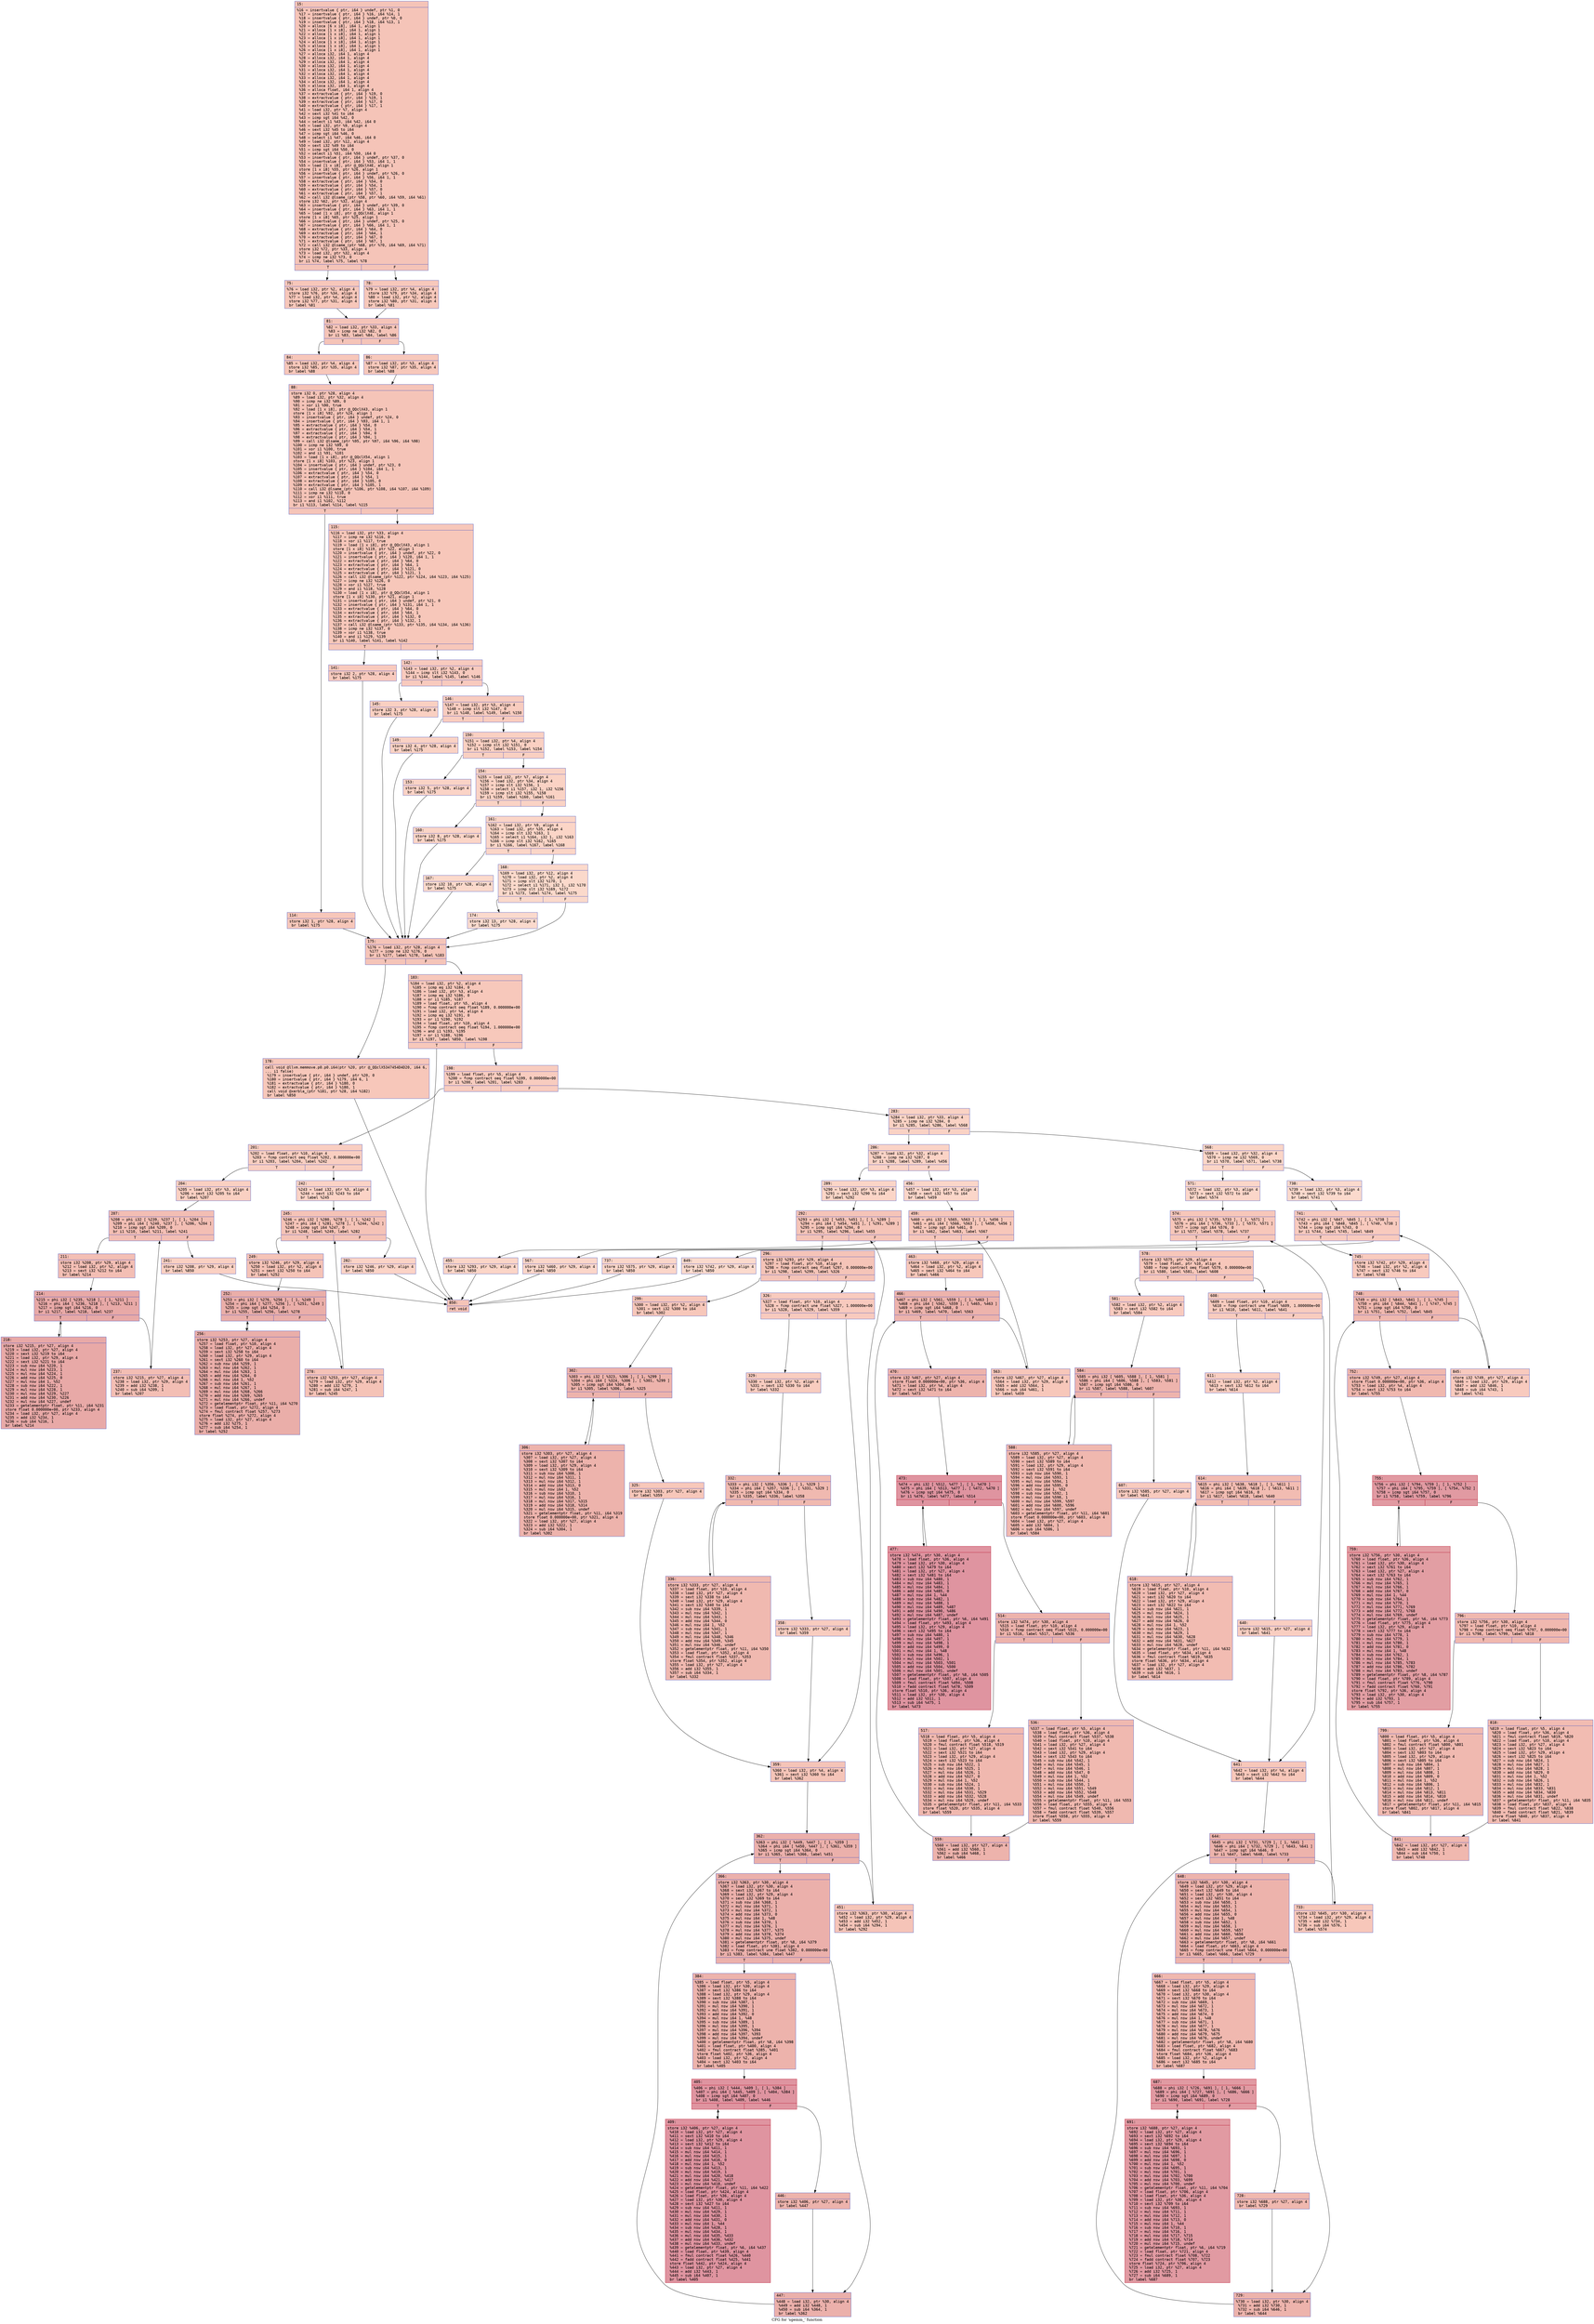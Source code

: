 digraph "CFG for 'sgemm_' function" {
	label="CFG for 'sgemm_' function";

	Node0x55ee1040fb40 [shape=record,color="#3d50c3ff", style=filled, fillcolor="#e97a5f70" fontname="Courier",label="{15:\l|  %16 = insertvalue \{ ptr, i64 \} undef, ptr %1, 0\l  %17 = insertvalue \{ ptr, i64 \} %16, i64 %14, 1\l  %18 = insertvalue \{ ptr, i64 \} undef, ptr %0, 0\l  %19 = insertvalue \{ ptr, i64 \} %18, i64 %13, 1\l  %20 = alloca [6 x i8], i64 1, align 1\l  %21 = alloca [1 x i8], i64 1, align 1\l  %22 = alloca [1 x i8], i64 1, align 1\l  %23 = alloca [1 x i8], i64 1, align 1\l  %24 = alloca [1 x i8], i64 1, align 1\l  %25 = alloca [1 x i8], i64 1, align 1\l  %26 = alloca [1 x i8], i64 1, align 1\l  %27 = alloca i32, i64 1, align 4\l  %28 = alloca i32, i64 1, align 4\l  %29 = alloca i32, i64 1, align 4\l  %30 = alloca i32, i64 1, align 4\l  %31 = alloca i32, i64 1, align 4\l  %32 = alloca i32, i64 1, align 4\l  %33 = alloca i32, i64 1, align 4\l  %34 = alloca i32, i64 1, align 4\l  %35 = alloca i32, i64 1, align 4\l  %36 = alloca float, i64 1, align 4\l  %37 = extractvalue \{ ptr, i64 \} %19, 0\l  %38 = extractvalue \{ ptr, i64 \} %19, 1\l  %39 = extractvalue \{ ptr, i64 \} %17, 0\l  %40 = extractvalue \{ ptr, i64 \} %17, 1\l  %41 = load i32, ptr %7, align 4\l  %42 = sext i32 %41 to i64\l  %43 = icmp sgt i64 %42, 0\l  %44 = select i1 %43, i64 %42, i64 0\l  %45 = load i32, ptr %9, align 4\l  %46 = sext i32 %45 to i64\l  %47 = icmp sgt i64 %46, 0\l  %48 = select i1 %47, i64 %46, i64 0\l  %49 = load i32, ptr %12, align 4\l  %50 = sext i32 %49 to i64\l  %51 = icmp sgt i64 %50, 0\l  %52 = select i1 %51, i64 %50, i64 0\l  %53 = insertvalue \{ ptr, i64 \} undef, ptr %37, 0\l  %54 = insertvalue \{ ptr, i64 \} %53, i64 1, 1\l  %55 = load [1 x i8], ptr @_QQclX4E, align 1\l  store [1 x i8] %55, ptr %26, align 1\l  %56 = insertvalue \{ ptr, i64 \} undef, ptr %26, 0\l  %57 = insertvalue \{ ptr, i64 \} %56, i64 1, 1\l  %58 = extractvalue \{ ptr, i64 \} %54, 0\l  %59 = extractvalue \{ ptr, i64 \} %54, 1\l  %60 = extractvalue \{ ptr, i64 \} %57, 0\l  %61 = extractvalue \{ ptr, i64 \} %57, 1\l  %62 = call i32 @lsame_(ptr %58, ptr %60, i64 %59, i64 %61)\l  store i32 %62, ptr %32, align 4\l  %63 = insertvalue \{ ptr, i64 \} undef, ptr %39, 0\l  %64 = insertvalue \{ ptr, i64 \} %63, i64 1, 1\l  %65 = load [1 x i8], ptr @_QQclX4E, align 1\l  store [1 x i8] %65, ptr %25, align 1\l  %66 = insertvalue \{ ptr, i64 \} undef, ptr %25, 0\l  %67 = insertvalue \{ ptr, i64 \} %66, i64 1, 1\l  %68 = extractvalue \{ ptr, i64 \} %64, 0\l  %69 = extractvalue \{ ptr, i64 \} %64, 1\l  %70 = extractvalue \{ ptr, i64 \} %67, 0\l  %71 = extractvalue \{ ptr, i64 \} %67, 1\l  %72 = call i32 @lsame_(ptr %68, ptr %70, i64 %69, i64 %71)\l  store i32 %72, ptr %33, align 4\l  %73 = load i32, ptr %32, align 4\l  %74 = icmp ne i32 %73, 0\l  br i1 %74, label %75, label %78\l|{<s0>T|<s1>F}}"];
	Node0x55ee1040fb40:s0 -> Node0x55ee104127e0[tooltip="15 -> 75\nProbability 62.50%" ];
	Node0x55ee1040fb40:s1 -> Node0x55ee10412830[tooltip="15 -> 78\nProbability 37.50%" ];
	Node0x55ee104127e0 [shape=record,color="#3d50c3ff", style=filled, fillcolor="#ec7f6370" fontname="Courier",label="{75:\l|  %76 = load i32, ptr %2, align 4\l  store i32 %76, ptr %34, align 4\l  %77 = load i32, ptr %4, align 4\l  store i32 %77, ptr %31, align 4\l  br label %81\l}"];
	Node0x55ee104127e0 -> Node0x55ee10412b70[tooltip="75 -> 81\nProbability 100.00%" ];
	Node0x55ee10412830 [shape=record,color="#3d50c3ff", style=filled, fillcolor="#ed836670" fontname="Courier",label="{78:\l|  %79 = load i32, ptr %4, align 4\l  store i32 %79, ptr %34, align 4\l  %80 = load i32, ptr %2, align 4\l  store i32 %80, ptr %31, align 4\l  br label %81\l}"];
	Node0x55ee10412830 -> Node0x55ee10412b70[tooltip="78 -> 81\nProbability 100.00%" ];
	Node0x55ee10412b70 [shape=record,color="#3d50c3ff", style=filled, fillcolor="#e97a5f70" fontname="Courier",label="{81:\l|  %82 = load i32, ptr %33, align 4\l  %83 = icmp ne i32 %82, 0\l  br i1 %83, label %84, label %86\l|{<s0>T|<s1>F}}"];
	Node0x55ee10412b70:s0 -> Node0x55ee10412ff0[tooltip="81 -> 84\nProbability 62.50%" ];
	Node0x55ee10412b70:s1 -> Node0x55ee10413040[tooltip="81 -> 86\nProbability 37.50%" ];
	Node0x55ee10412ff0 [shape=record,color="#3d50c3ff", style=filled, fillcolor="#ec7f6370" fontname="Courier",label="{84:\l|  %85 = load i32, ptr %4, align 4\l  store i32 %85, ptr %35, align 4\l  br label %88\l}"];
	Node0x55ee10412ff0 -> Node0x55ee10413260[tooltip="84 -> 88\nProbability 100.00%" ];
	Node0x55ee10413040 [shape=record,color="#3d50c3ff", style=filled, fillcolor="#ed836670" fontname="Courier",label="{86:\l|  %87 = load i32, ptr %3, align 4\l  store i32 %87, ptr %35, align 4\l  br label %88\l}"];
	Node0x55ee10413040 -> Node0x55ee10413260[tooltip="86 -> 88\nProbability 100.00%" ];
	Node0x55ee10413260 [shape=record,color="#3d50c3ff", style=filled, fillcolor="#e97a5f70" fontname="Courier",label="{88:\l|  store i32 0, ptr %28, align 4\l  %89 = load i32, ptr %32, align 4\l  %90 = icmp ne i32 %89, 0\l  %91 = xor i1 %90, true\l  %92 = load [1 x i8], ptr @_QQclX43, align 1\l  store [1 x i8] %92, ptr %24, align 1\l  %93 = insertvalue \{ ptr, i64 \} undef, ptr %24, 0\l  %94 = insertvalue \{ ptr, i64 \} %93, i64 1, 1\l  %95 = extractvalue \{ ptr, i64 \} %54, 0\l  %96 = extractvalue \{ ptr, i64 \} %54, 1\l  %97 = extractvalue \{ ptr, i64 \} %94, 0\l  %98 = extractvalue \{ ptr, i64 \} %94, 1\l  %99 = call i32 @lsame_(ptr %95, ptr %97, i64 %96, i64 %98)\l  %100 = icmp ne i32 %99, 0\l  %101 = xor i1 %100, true\l  %102 = and i1 %91, %101\l  %103 = load [1 x i8], ptr @_QQclX54, align 1\l  store [1 x i8] %103, ptr %23, align 1\l  %104 = insertvalue \{ ptr, i64 \} undef, ptr %23, 0\l  %105 = insertvalue \{ ptr, i64 \} %104, i64 1, 1\l  %106 = extractvalue \{ ptr, i64 \} %54, 0\l  %107 = extractvalue \{ ptr, i64 \} %54, 1\l  %108 = extractvalue \{ ptr, i64 \} %105, 0\l  %109 = extractvalue \{ ptr, i64 \} %105, 1\l  %110 = call i32 @lsame_(ptr %106, ptr %108, i64 %107, i64 %109)\l  %111 = icmp ne i32 %110, 0\l  %112 = xor i1 %111, true\l  %113 = and i1 %102, %112\l  br i1 %113, label %114, label %115\l|{<s0>T|<s1>F}}"];
	Node0x55ee10413260:s0 -> Node0x55ee10413660[tooltip="88 -> 114\nProbability 50.00%" ];
	Node0x55ee10413260:s1 -> Node0x55ee1041e280[tooltip="88 -> 115\nProbability 50.00%" ];
	Node0x55ee10413660 [shape=record,color="#3d50c3ff", style=filled, fillcolor="#ec7f6370" fontname="Courier",label="{114:\l|  store i32 1, ptr %28, align 4\l  br label %175\l}"];
	Node0x55ee10413660 -> Node0x55ee1041e420[tooltip="114 -> 175\nProbability 100.00%" ];
	Node0x55ee1041e280 [shape=record,color="#3d50c3ff", style=filled, fillcolor="#ec7f6370" fontname="Courier",label="{115:\l|  %116 = load i32, ptr %33, align 4\l  %117 = icmp ne i32 %116, 0\l  %118 = xor i1 %117, true\l  %119 = load [1 x i8], ptr @_QQclX43, align 1\l  store [1 x i8] %119, ptr %22, align 1\l  %120 = insertvalue \{ ptr, i64 \} undef, ptr %22, 0\l  %121 = insertvalue \{ ptr, i64 \} %120, i64 1, 1\l  %122 = extractvalue \{ ptr, i64 \} %64, 0\l  %123 = extractvalue \{ ptr, i64 \} %64, 1\l  %124 = extractvalue \{ ptr, i64 \} %121, 0\l  %125 = extractvalue \{ ptr, i64 \} %121, 1\l  %126 = call i32 @lsame_(ptr %122, ptr %124, i64 %123, i64 %125)\l  %127 = icmp ne i32 %126, 0\l  %128 = xor i1 %127, true\l  %129 = and i1 %118, %128\l  %130 = load [1 x i8], ptr @_QQclX54, align 1\l  store [1 x i8] %130, ptr %21, align 1\l  %131 = insertvalue \{ ptr, i64 \} undef, ptr %21, 0\l  %132 = insertvalue \{ ptr, i64 \} %131, i64 1, 1\l  %133 = extractvalue \{ ptr, i64 \} %64, 0\l  %134 = extractvalue \{ ptr, i64 \} %64, 1\l  %135 = extractvalue \{ ptr, i64 \} %132, 0\l  %136 = extractvalue \{ ptr, i64 \} %132, 1\l  %137 = call i32 @lsame_(ptr %133, ptr %135, i64 %134, i64 %136)\l  %138 = icmp ne i32 %137, 0\l  %139 = xor i1 %138, true\l  %140 = and i1 %129, %139\l  br i1 %140, label %141, label %142\l|{<s0>T|<s1>F}}"];
	Node0x55ee1041e280:s0 -> Node0x55ee1041f600[tooltip="115 -> 141\nProbability 50.00%" ];
	Node0x55ee1041e280:s1 -> Node0x55ee1041f650[tooltip="115 -> 142\nProbability 50.00%" ];
	Node0x55ee1041f600 [shape=record,color="#3d50c3ff", style=filled, fillcolor="#ef886b70" fontname="Courier",label="{141:\l|  store i32 2, ptr %28, align 4\l  br label %175\l}"];
	Node0x55ee1041f600 -> Node0x55ee1041e420[tooltip="141 -> 175\nProbability 100.00%" ];
	Node0x55ee1041f650 [shape=record,color="#3d50c3ff", style=filled, fillcolor="#ef886b70" fontname="Courier",label="{142:\l|  %143 = load i32, ptr %2, align 4\l  %144 = icmp slt i32 %143, 0\l  br i1 %144, label %145, label %146\l|{<s0>T|<s1>F}}"];
	Node0x55ee1041f650:s0 -> Node0x55ee1041f970[tooltip="142 -> 145\nProbability 37.50%" ];
	Node0x55ee1041f650:s1 -> Node0x55ee1041f9c0[tooltip="142 -> 146\nProbability 62.50%" ];
	Node0x55ee1041f970 [shape=record,color="#3d50c3ff", style=filled, fillcolor="#f3947570" fontname="Courier",label="{145:\l|  store i32 3, ptr %28, align 4\l  br label %175\l}"];
	Node0x55ee1041f970 -> Node0x55ee1041e420[tooltip="145 -> 175\nProbability 100.00%" ];
	Node0x55ee1041f9c0 [shape=record,color="#3d50c3ff", style=filled, fillcolor="#f08b6e70" fontname="Courier",label="{146:\l|  %147 = load i32, ptr %3, align 4\l  %148 = icmp slt i32 %147, 0\l  br i1 %148, label %149, label %150\l|{<s0>T|<s1>F}}"];
	Node0x55ee1041f9c0:s0 -> Node0x55ee1041fce0[tooltip="146 -> 149\nProbability 37.50%" ];
	Node0x55ee1041f9c0:s1 -> Node0x55ee1041fd30[tooltip="146 -> 150\nProbability 62.50%" ];
	Node0x55ee1041fce0 [shape=record,color="#3d50c3ff", style=filled, fillcolor="#f4987a70" fontname="Courier",label="{149:\l|  store i32 4, ptr %28, align 4\l  br label %175\l}"];
	Node0x55ee1041fce0 -> Node0x55ee1041e420[tooltip="149 -> 175\nProbability 100.00%" ];
	Node0x55ee1041fd30 [shape=record,color="#3d50c3ff", style=filled, fillcolor="#f3947570" fontname="Courier",label="{150:\l|  %151 = load i32, ptr %4, align 4\l  %152 = icmp slt i32 %151, 0\l  br i1 %152, label %153, label %154\l|{<s0>T|<s1>F}}"];
	Node0x55ee1041fd30:s0 -> Node0x55ee10420050[tooltip="150 -> 153\nProbability 37.50%" ];
	Node0x55ee1041fd30:s1 -> Node0x55ee104200a0[tooltip="150 -> 154\nProbability 62.50%" ];
	Node0x55ee10420050 [shape=record,color="#3d50c3ff", style=filled, fillcolor="#f59c7d70" fontname="Courier",label="{153:\l|  store i32 5, ptr %28, align 4\l  br label %175\l}"];
	Node0x55ee10420050 -> Node0x55ee1041e420[tooltip="153 -> 175\nProbability 100.00%" ];
	Node0x55ee104200a0 [shape=record,color="#3d50c3ff", style=filled, fillcolor="#f4987a70" fontname="Courier",label="{154:\l|  %155 = load i32, ptr %7, align 4\l  %156 = load i32, ptr %34, align 4\l  %157 = icmp slt i32 %156, 1\l  %158 = select i1 %157, i32 1, i32 %156\l  %159 = icmp slt i32 %155, %158\l  br i1 %159, label %160, label %161\l|{<s0>T|<s1>F}}"];
	Node0x55ee104200a0:s0 -> Node0x55ee10420580[tooltip="154 -> 160\nProbability 50.00%" ];
	Node0x55ee104200a0:s1 -> Node0x55ee104205d0[tooltip="154 -> 161\nProbability 50.00%" ];
	Node0x55ee10420580 [shape=record,color="#3d50c3ff", style=filled, fillcolor="#f5a08170" fontname="Courier",label="{160:\l|  store i32 8, ptr %28, align 4\l  br label %175\l}"];
	Node0x55ee10420580 -> Node0x55ee1041e420[tooltip="160 -> 175\nProbability 100.00%" ];
	Node0x55ee104205d0 [shape=record,color="#3d50c3ff", style=filled, fillcolor="#f5a08170" fontname="Courier",label="{161:\l|  %162 = load i32, ptr %9, align 4\l  %163 = load i32, ptr %35, align 4\l  %164 = icmp slt i32 %163, 1\l  %165 = select i1 %164, i32 1, i32 %163\l  %166 = icmp slt i32 %162, %165\l  br i1 %166, label %167, label %168\l|{<s0>T|<s1>F}}"];
	Node0x55ee104205d0:s0 -> Node0x55ee10420ab0[tooltip="161 -> 167\nProbability 50.00%" ];
	Node0x55ee104205d0:s1 -> Node0x55ee10420b00[tooltip="161 -> 168\nProbability 50.00%" ];
	Node0x55ee10420ab0 [shape=record,color="#3d50c3ff", style=filled, fillcolor="#f7a88970" fontname="Courier",label="{167:\l|  store i32 10, ptr %28, align 4\l  br label %175\l}"];
	Node0x55ee10420ab0 -> Node0x55ee1041e420[tooltip="167 -> 175\nProbability 100.00%" ];
	Node0x55ee10420b00 [shape=record,color="#3d50c3ff", style=filled, fillcolor="#f7a88970" fontname="Courier",label="{168:\l|  %169 = load i32, ptr %12, align 4\l  %170 = load i32, ptr %2, align 4\l  %171 = icmp slt i32 %170, 1\l  %172 = select i1 %171, i32 1, i32 %170\l  %173 = icmp slt i32 %169, %172\l  br i1 %173, label %174, label %175\l|{<s0>T|<s1>F}}"];
	Node0x55ee10420b00:s0 -> Node0x55ee10420fe0[tooltip="168 -> 174\nProbability 50.00%" ];
	Node0x55ee10420b00:s1 -> Node0x55ee1041e420[tooltip="168 -> 175\nProbability 50.00%" ];
	Node0x55ee10420fe0 [shape=record,color="#3d50c3ff", style=filled, fillcolor="#f7ac8e70" fontname="Courier",label="{174:\l|  store i32 13, ptr %28, align 4\l  br label %175\l}"];
	Node0x55ee10420fe0 -> Node0x55ee1041e420[tooltip="174 -> 175\nProbability 100.00%" ];
	Node0x55ee1041e420 [shape=record,color="#3d50c3ff", style=filled, fillcolor="#e97a5f70" fontname="Courier",label="{175:\l|  %176 = load i32, ptr %28, align 4\l  %177 = icmp ne i32 %176, 0\l  br i1 %177, label %178, label %183\l|{<s0>T|<s1>F}}"];
	Node0x55ee1041e420:s0 -> Node0x55ee10421300[tooltip="175 -> 178\nProbability 62.50%" ];
	Node0x55ee1041e420:s1 -> Node0x55ee10421350[tooltip="175 -> 183\nProbability 37.50%" ];
	Node0x55ee10421300 [shape=record,color="#3d50c3ff", style=filled, fillcolor="#ec7f6370" fontname="Courier",label="{178:\l|  call void @llvm.memmove.p0.p0.i64(ptr %20, ptr @_QQclX5347454D4D20, i64 6,\l... i1 false)\l  %179 = insertvalue \{ ptr, i64 \} undef, ptr %20, 0\l  %180 = insertvalue \{ ptr, i64 \} %179, i64 6, 1\l  %181 = extractvalue \{ ptr, i64 \} %180, 0\l  %182 = extractvalue \{ ptr, i64 \} %180, 1\l  call void @xerbla_(ptr %181, ptr %28, i64 %182)\l  br label %850\l}"];
	Node0x55ee10421300 -> Node0x55ee10421950[tooltip="178 -> 850\nProbability 100.00%" ];
	Node0x55ee10421350 [shape=record,color="#3d50c3ff", style=filled, fillcolor="#ed836670" fontname="Courier",label="{183:\l|  %184 = load i32, ptr %2, align 4\l  %185 = icmp eq i32 %184, 0\l  %186 = load i32, ptr %3, align 4\l  %187 = icmp eq i32 %186, 0\l  %188 = or i1 %185, %187\l  %189 = load float, ptr %5, align 4\l  %190 = fcmp contract oeq float %189, 0.000000e+00\l  %191 = load i32, ptr %4, align 4\l  %192 = icmp eq i32 %191, 0\l  %193 = or i1 %190, %192\l  %194 = load float, ptr %10, align 4\l  %195 = fcmp contract oeq float %194, 1.000000e+00\l  %196 = and i1 %193, %195\l  %197 = or i1 %188, %196\l  br i1 %197, label %850, label %198\l|{<s0>T|<s1>F}}"];
	Node0x55ee10421350:s0 -> Node0x55ee10421950[tooltip="183 -> 850\nProbability 50.00%" ];
	Node0x55ee10421350:s1 -> Node0x55ee1041d160[tooltip="183 -> 198\nProbability 50.00%" ];
	Node0x55ee1041d160 [shape=record,color="#3d50c3ff", style=filled, fillcolor="#f08b6e70" fontname="Courier",label="{198:\l|  %199 = load float, ptr %5, align 4\l  %200 = fcmp contract oeq float %199, 0.000000e+00\l  br i1 %200, label %201, label %283\l|{<s0>T|<s1>F}}"];
	Node0x55ee1041d160:s0 -> Node0x55ee1041d370[tooltip="198 -> 201\nProbability 62.50%" ];
	Node0x55ee1041d160:s1 -> Node0x55ee1041d3c0[tooltip="198 -> 283\nProbability 37.50%" ];
	Node0x55ee1041d370 [shape=record,color="#3d50c3ff", style=filled, fillcolor="#f2907270" fontname="Courier",label="{201:\l|  %202 = load float, ptr %10, align 4\l  %203 = fcmp contract oeq float %202, 0.000000e+00\l  br i1 %203, label %204, label %242\l|{<s0>T|<s1>F}}"];
	Node0x55ee1041d370:s0 -> Node0x55ee1041d5d0[tooltip="201 -> 204\nProbability 62.50%" ];
	Node0x55ee1041d370:s1 -> Node0x55ee1041d620[tooltip="201 -> 242\nProbability 37.50%" ];
	Node0x55ee1041d5d0 [shape=record,color="#3d50c3ff", style=filled, fillcolor="#f3947570" fontname="Courier",label="{204:\l|  %205 = load i32, ptr %3, align 4\l  %206 = sext i32 %205 to i64\l  br label %207\l}"];
	Node0x55ee1041d5d0 -> Node0x55ee1041d810[tooltip="204 -> 207\nProbability 100.00%" ];
	Node0x55ee1041d810 [shape=record,color="#3d50c3ff", style=filled, fillcolor="#e36c5570" fontname="Courier",label="{207:\l|  %208 = phi i32 [ %239, %237 ], [ 1, %204 ]\l  %209 = phi i64 [ %240, %237 ], [ %206, %204 ]\l  %210 = icmp sgt i64 %209, 0\l  br i1 %210, label %211, label %241\l|{<s0>T|<s1>F}}"];
	Node0x55ee1041d810:s0 -> Node0x55ee1041db30[tooltip="207 -> 211\nProbability 96.88%" ];
	Node0x55ee1041d810:s1 -> Node0x55ee1041db80[tooltip="207 -> 241\nProbability 3.12%" ];
	Node0x55ee1041db30 [shape=record,color="#3d50c3ff", style=filled, fillcolor="#e36c5570" fontname="Courier",label="{211:\l|  store i32 %208, ptr %29, align 4\l  %212 = load i32, ptr %2, align 4\l  %213 = sext i32 %212 to i64\l  br label %214\l}"];
	Node0x55ee1041db30 -> Node0x55ee10423e60[tooltip="211 -> 214\nProbability 100.00%" ];
	Node0x55ee10423e60 [shape=record,color="#3d50c3ff", style=filled, fillcolor="#ca3b3770" fontname="Courier",label="{214:\l|  %215 = phi i32 [ %235, %218 ], [ 1, %211 ]\l  %216 = phi i64 [ %236, %218 ], [ %213, %211 ]\l  %217 = icmp sgt i64 %216, 0\l  br i1 %217, label %218, label %237\l|{<s0>T|<s1>F}}"];
	Node0x55ee10423e60:s0 -> Node0x55ee10423f20[tooltip="214 -> 218\nProbability 96.88%" ];
	Node0x55ee10423e60:s1 -> Node0x55ee1041d8d0[tooltip="214 -> 237\nProbability 3.12%" ];
	Node0x55ee10423f20 [shape=record,color="#3d50c3ff", style=filled, fillcolor="#ca3b3770" fontname="Courier",label="{218:\l|  store i32 %215, ptr %27, align 4\l  %219 = load i32, ptr %27, align 4\l  %220 = sext i32 %219 to i64\l  %221 = load i32, ptr %29, align 4\l  %222 = sext i32 %221 to i64\l  %223 = sub nsw i64 %220, 1\l  %224 = mul nsw i64 %223, 1\l  %225 = mul nsw i64 %224, 1\l  %226 = add nsw i64 %225, 0\l  %227 = mul nsw i64 1, %52\l  %228 = sub nsw i64 %222, 1\l  %229 = mul nsw i64 %228, 1\l  %230 = mul nsw i64 %229, %227\l  %231 = add nsw i64 %230, %226\l  %232 = mul nsw i64 %227, undef\l  %233 = getelementptr float, ptr %11, i64 %231\l  store float 0.000000e+00, ptr %233, align 4\l  %234 = load i32, ptr %27, align 4\l  %235 = add i32 %234, 1\l  %236 = sub i64 %216, 1\l  br label %214\l}"];
	Node0x55ee10423f20 -> Node0x55ee10423e60[tooltip="218 -> 214\nProbability 100.00%" ];
	Node0x55ee1041d8d0 [shape=record,color="#3d50c3ff", style=filled, fillcolor="#e36c5570" fontname="Courier",label="{237:\l|  store i32 %215, ptr %27, align 4\l  %238 = load i32, ptr %29, align 4\l  %239 = add i32 %238, 1\l  %240 = sub i64 %209, 1\l  br label %207\l}"];
	Node0x55ee1041d8d0 -> Node0x55ee1041d810[tooltip="237 -> 207\nProbability 100.00%" ];
	Node0x55ee1041db80 [shape=record,color="#3d50c3ff", style=filled, fillcolor="#f3947570" fontname="Courier",label="{241:\l|  store i32 %208, ptr %29, align 4\l  br label %850\l}"];
	Node0x55ee1041db80 -> Node0x55ee10421950[tooltip="241 -> 850\nProbability 100.00%" ];
	Node0x55ee1041d620 [shape=record,color="#3d50c3ff", style=filled, fillcolor="#f59c7d70" fontname="Courier",label="{242:\l|  %243 = load i32, ptr %3, align 4\l  %244 = sext i32 %243 to i64\l  br label %245\l}"];
	Node0x55ee1041d620 -> Node0x55ee10425280[tooltip="242 -> 245\nProbability 100.00%" ];
	Node0x55ee10425280 [shape=record,color="#3d50c3ff", style=filled, fillcolor="#e8765c70" fontname="Courier",label="{245:\l|  %246 = phi i32 [ %280, %278 ], [ 1, %242 ]\l  %247 = phi i64 [ %281, %278 ], [ %244, %242 ]\l  %248 = icmp sgt i64 %247, 0\l  br i1 %248, label %249, label %282\l|{<s0>T|<s1>F}}"];
	Node0x55ee10425280:s0 -> Node0x55ee104255a0[tooltip="245 -> 249\nProbability 96.88%" ];
	Node0x55ee10425280:s1 -> Node0x55ee104255f0[tooltip="245 -> 282\nProbability 3.12%" ];
	Node0x55ee104255a0 [shape=record,color="#3d50c3ff", style=filled, fillcolor="#e8765c70" fontname="Courier",label="{249:\l|  store i32 %246, ptr %29, align 4\l  %250 = load i32, ptr %2, align 4\l  %251 = sext i32 %250 to i64\l  br label %252\l}"];
	Node0x55ee104255a0 -> Node0x55ee10425880[tooltip="249 -> 252\nProbability 100.00%" ];
	Node0x55ee10425880 [shape=record,color="#3d50c3ff", style=filled, fillcolor="#d0473d70" fontname="Courier",label="{252:\l|  %253 = phi i32 [ %276, %256 ], [ 1, %249 ]\l  %254 = phi i64 [ %277, %256 ], [ %251, %249 ]\l  %255 = icmp sgt i64 %254, 0\l  br i1 %255, label %256, label %278\l|{<s0>T|<s1>F}}"];
	Node0x55ee10425880:s0 -> Node0x55ee10425940[tooltip="252 -> 256\nProbability 96.88%" ];
	Node0x55ee10425880:s1 -> Node0x55ee10425340[tooltip="252 -> 278\nProbability 3.12%" ];
	Node0x55ee10425940 [shape=record,color="#3d50c3ff", style=filled, fillcolor="#d0473d70" fontname="Courier",label="{256:\l|  store i32 %253, ptr %27, align 4\l  %257 = load float, ptr %10, align 4\l  %258 = load i32, ptr %27, align 4\l  %259 = sext i32 %258 to i64\l  %260 = load i32, ptr %29, align 4\l  %261 = sext i32 %260 to i64\l  %262 = sub nsw i64 %259, 1\l  %263 = mul nsw i64 %262, 1\l  %264 = mul nsw i64 %263, 1\l  %265 = add nsw i64 %264, 0\l  %266 = mul nsw i64 1, %52\l  %267 = sub nsw i64 %261, 1\l  %268 = mul nsw i64 %267, 1\l  %269 = mul nsw i64 %268, %266\l  %270 = add nsw i64 %269, %265\l  %271 = mul nsw i64 %266, undef\l  %272 = getelementptr float, ptr %11, i64 %270\l  %273 = load float, ptr %272, align 4\l  %274 = fmul contract float %257, %273\l  store float %274, ptr %272, align 4\l  %275 = load i32, ptr %27, align 4\l  %276 = add i32 %275, 1\l  %277 = sub i64 %254, 1\l  br label %252\l}"];
	Node0x55ee10425940 -> Node0x55ee10425880[tooltip="256 -> 252\nProbability 100.00%" ];
	Node0x55ee10425340 [shape=record,color="#3d50c3ff", style=filled, fillcolor="#e8765c70" fontname="Courier",label="{278:\l|  store i32 %253, ptr %27, align 4\l  %279 = load i32, ptr %29, align 4\l  %280 = add i32 %279, 1\l  %281 = sub i64 %247, 1\l  br label %245\l}"];
	Node0x55ee10425340 -> Node0x55ee10425280[tooltip="278 -> 245\nProbability 100.00%" ];
	Node0x55ee104255f0 [shape=record,color="#3d50c3ff", style=filled, fillcolor="#f59c7d70" fontname="Courier",label="{282:\l|  store i32 %246, ptr %29, align 4\l  br label %850\l}"];
	Node0x55ee104255f0 -> Node0x55ee10421950[tooltip="282 -> 850\nProbability 100.00%" ];
	Node0x55ee1041d3c0 [shape=record,color="#3d50c3ff", style=filled, fillcolor="#f4987a70" fontname="Courier",label="{283:\l|  %284 = load i32, ptr %33, align 4\l  %285 = icmp ne i32 %284, 0\l  br i1 %285, label %286, label %568\l|{<s0>T|<s1>F}}"];
	Node0x55ee1041d3c0:s0 -> Node0x55ee10426e20[tooltip="283 -> 286\nProbability 62.50%" ];
	Node0x55ee1041d3c0:s1 -> Node0x55ee10426e70[tooltip="283 -> 568\nProbability 37.50%" ];
	Node0x55ee10426e20 [shape=record,color="#3d50c3ff", style=filled, fillcolor="#f59c7d70" fontname="Courier",label="{286:\l|  %287 = load i32, ptr %32, align 4\l  %288 = icmp ne i32 %287, 0\l  br i1 %288, label %289, label %456\l|{<s0>T|<s1>F}}"];
	Node0x55ee10426e20:s0 -> Node0x55ee10427080[tooltip="286 -> 289\nProbability 62.50%" ];
	Node0x55ee10426e20:s1 -> Node0x55ee104270d0[tooltip="286 -> 456\nProbability 37.50%" ];
	Node0x55ee10427080 [shape=record,color="#3d50c3ff", style=filled, fillcolor="#f5a08170" fontname="Courier",label="{289:\l|  %290 = load i32, ptr %3, align 4\l  %291 = sext i32 %290 to i64\l  br label %292\l}"];
	Node0x55ee10427080 -> Node0x55ee104272c0[tooltip="289 -> 292\nProbability 100.00%" ];
	Node0x55ee104272c0 [shape=record,color="#3d50c3ff", style=filled, fillcolor="#e97a5f70" fontname="Courier",label="{292:\l|  %293 = phi i32 [ %453, %451 ], [ 1, %289 ]\l  %294 = phi i64 [ %454, %451 ], [ %291, %289 ]\l  %295 = icmp sgt i64 %294, 0\l  br i1 %295, label %296, label %455\l|{<s0>T|<s1>F}}"];
	Node0x55ee104272c0:s0 -> Node0x55ee104275e0[tooltip="292 -> 296\nProbability 96.88%" ];
	Node0x55ee104272c0:s1 -> Node0x55ee10427630[tooltip="292 -> 455\nProbability 3.12%" ];
	Node0x55ee104275e0 [shape=record,color="#3d50c3ff", style=filled, fillcolor="#e97a5f70" fontname="Courier",label="{296:\l|  store i32 %293, ptr %29, align 4\l  %297 = load float, ptr %10, align 4\l  %298 = fcmp contract oeq float %297, 0.000000e+00\l  br i1 %298, label %299, label %326\l|{<s0>T|<s1>F}}"];
	Node0x55ee104275e0:s0 -> Node0x55ee104278e0[tooltip="296 -> 299\nProbability 62.50%" ];
	Node0x55ee104275e0:s1 -> Node0x55ee10427930[tooltip="296 -> 326\nProbability 37.50%" ];
	Node0x55ee104278e0 [shape=record,color="#3d50c3ff", style=filled, fillcolor="#ec7f6370" fontname="Courier",label="{299:\l|  %300 = load i32, ptr %2, align 4\l  %301 = sext i32 %300 to i64\l  br label %302\l}"];
	Node0x55ee104278e0 -> Node0x55ee10427b20[tooltip="299 -> 302\nProbability 100.00%" ];
	Node0x55ee10427b20 [shape=record,color="#3d50c3ff", style=filled, fillcolor="#d6524470" fontname="Courier",label="{302:\l|  %303 = phi i32 [ %323, %306 ], [ 1, %299 ]\l  %304 = phi i64 [ %324, %306 ], [ %301, %299 ]\l  %305 = icmp sgt i64 %304, 0\l  br i1 %305, label %306, label %325\l|{<s0>T|<s1>F}}"];
	Node0x55ee10427b20:s0 -> Node0x55ee10427be0[tooltip="302 -> 306\nProbability 96.88%" ];
	Node0x55ee10427b20:s1 -> Node0x55ee10427e40[tooltip="302 -> 325\nProbability 3.12%" ];
	Node0x55ee10427be0 [shape=record,color="#3d50c3ff", style=filled, fillcolor="#d6524470" fontname="Courier",label="{306:\l|  store i32 %303, ptr %27, align 4\l  %307 = load i32, ptr %27, align 4\l  %308 = sext i32 %307 to i64\l  %309 = load i32, ptr %29, align 4\l  %310 = sext i32 %309 to i64\l  %311 = sub nsw i64 %308, 1\l  %312 = mul nsw i64 %311, 1\l  %313 = mul nsw i64 %312, 1\l  %314 = add nsw i64 %313, 0\l  %315 = mul nsw i64 1, %52\l  %316 = sub nsw i64 %310, 1\l  %317 = mul nsw i64 %316, 1\l  %318 = mul nsw i64 %317, %315\l  %319 = add nsw i64 %318, %314\l  %320 = mul nsw i64 %315, undef\l  %321 = getelementptr float, ptr %11, i64 %319\l  store float 0.000000e+00, ptr %321, align 4\l  %322 = load i32, ptr %27, align 4\l  %323 = add i32 %322, 1\l  %324 = sub i64 %304, 1\l  br label %302\l}"];
	Node0x55ee10427be0 -> Node0x55ee10427b20[tooltip="306 -> 302\nProbability 100.00%" ];
	Node0x55ee10427e40 [shape=record,color="#3d50c3ff", style=filled, fillcolor="#ec7f6370" fontname="Courier",label="{325:\l|  store i32 %303, ptr %27, align 4\l  br label %359\l}"];
	Node0x55ee10427e40 -> Node0x55ee10428b90[tooltip="325 -> 359\nProbability 100.00%" ];
	Node0x55ee10427930 [shape=record,color="#3d50c3ff", style=filled, fillcolor="#ef886b70" fontname="Courier",label="{326:\l|  %327 = load float, ptr %10, align 4\l  %328 = fcmp contract une float %327, 1.000000e+00\l  br i1 %328, label %329, label %359\l|{<s0>T|<s1>F}}"];
	Node0x55ee10427930:s0 -> Node0x55ee10428d60[tooltip="326 -> 329\nProbability 62.50%" ];
	Node0x55ee10427930:s1 -> Node0x55ee10428b90[tooltip="326 -> 359\nProbability 37.50%" ];
	Node0x55ee10428d60 [shape=record,color="#3d50c3ff", style=filled, fillcolor="#f08b6e70" fontname="Courier",label="{329:\l|  %330 = load i32, ptr %2, align 4\l  %331 = sext i32 %330 to i64\l  br label %332\l}"];
	Node0x55ee10428d60 -> Node0x55ee10428f50[tooltip="329 -> 332\nProbability 100.00%" ];
	Node0x55ee10428f50 [shape=record,color="#3d50c3ff", style=filled, fillcolor="#de614d70" fontname="Courier",label="{332:\l|  %333 = phi i32 [ %356, %336 ], [ 1, %329 ]\l  %334 = phi i64 [ %357, %336 ], [ %331, %329 ]\l  %335 = icmp sgt i64 %334, 0\l  br i1 %335, label %336, label %358\l|{<s0>T|<s1>F}}"];
	Node0x55ee10428f50:s0 -> Node0x55ee10429010[tooltip="332 -> 336\nProbability 96.88%" ];
	Node0x55ee10428f50:s1 -> Node0x55ee10429270[tooltip="332 -> 358\nProbability 3.12%" ];
	Node0x55ee10429010 [shape=record,color="#3d50c3ff", style=filled, fillcolor="#de614d70" fontname="Courier",label="{336:\l|  store i32 %333, ptr %27, align 4\l  %337 = load float, ptr %10, align 4\l  %338 = load i32, ptr %27, align 4\l  %339 = sext i32 %338 to i64\l  %340 = load i32, ptr %29, align 4\l  %341 = sext i32 %340 to i64\l  %342 = sub nsw i64 %339, 1\l  %343 = mul nsw i64 %342, 1\l  %344 = mul nsw i64 %343, 1\l  %345 = add nsw i64 %344, 0\l  %346 = mul nsw i64 1, %52\l  %347 = sub nsw i64 %341, 1\l  %348 = mul nsw i64 %347, 1\l  %349 = mul nsw i64 %348, %346\l  %350 = add nsw i64 %349, %345\l  %351 = mul nsw i64 %346, undef\l  %352 = getelementptr float, ptr %11, i64 %350\l  %353 = load float, ptr %352, align 4\l  %354 = fmul contract float %337, %353\l  store float %354, ptr %352, align 4\l  %355 = load i32, ptr %27, align 4\l  %356 = add i32 %355, 1\l  %357 = sub i64 %334, 1\l  br label %332\l}"];
	Node0x55ee10429010 -> Node0x55ee10428f50[tooltip="336 -> 332\nProbability 100.00%" ];
	Node0x55ee10429270 [shape=record,color="#3d50c3ff", style=filled, fillcolor="#f08b6e70" fontname="Courier",label="{358:\l|  store i32 %333, ptr %27, align 4\l  br label %359\l}"];
	Node0x55ee10429270 -> Node0x55ee10428b90[tooltip="358 -> 359\nProbability 100.00%" ];
	Node0x55ee10428b90 [shape=record,color="#3d50c3ff", style=filled, fillcolor="#e97a5f70" fontname="Courier",label="{359:\l|  %360 = load i32, ptr %4, align 4\l  %361 = sext i32 %360 to i64\l  br label %362\l}"];
	Node0x55ee10428b90 -> Node0x55ee1042a270[tooltip="359 -> 362\nProbability 100.00%" ];
	Node0x55ee1042a270 [shape=record,color="#3d50c3ff", style=filled, fillcolor="#d24b4070" fontname="Courier",label="{362:\l|  %363 = phi i32 [ %449, %447 ], [ 1, %359 ]\l  %364 = phi i64 [ %450, %447 ], [ %361, %359 ]\l  %365 = icmp sgt i64 %364, 0\l  br i1 %365, label %366, label %451\l|{<s0>T|<s1>F}}"];
	Node0x55ee1042a270:s0 -> Node0x55ee1042a590[tooltip="362 -> 366\nProbability 96.88%" ];
	Node0x55ee1042a270:s1 -> Node0x55ee10427380[tooltip="362 -> 451\nProbability 3.12%" ];
	Node0x55ee1042a590 [shape=record,color="#3d50c3ff", style=filled, fillcolor="#d24b4070" fontname="Courier",label="{366:\l|  store i32 %363, ptr %30, align 4\l  %367 = load i32, ptr %30, align 4\l  %368 = sext i32 %367 to i64\l  %369 = load i32, ptr %29, align 4\l  %370 = sext i32 %369 to i64\l  %371 = sub nsw i64 %368, 1\l  %372 = mul nsw i64 %371, 1\l  %373 = mul nsw i64 %372, 1\l  %374 = add nsw i64 %373, 0\l  %375 = mul nsw i64 1, %48\l  %376 = sub nsw i64 %370, 1\l  %377 = mul nsw i64 %376, 1\l  %378 = mul nsw i64 %377, %375\l  %379 = add nsw i64 %378, %374\l  %380 = mul nsw i64 %375, undef\l  %381 = getelementptr float, ptr %8, i64 %379\l  %382 = load float, ptr %381, align 4\l  %383 = fcmp contract une float %382, 0.000000e+00\l  br i1 %383, label %384, label %447\l|{<s0>T|<s1>F}}"];
	Node0x55ee1042a590:s0 -> Node0x55ee10421e50[tooltip="366 -> 384\nProbability 62.50%" ];
	Node0x55ee1042a590:s1 -> Node0x55ee1042a330[tooltip="366 -> 447\nProbability 37.50%" ];
	Node0x55ee10421e50 [shape=record,color="#3d50c3ff", style=filled, fillcolor="#d6524470" fontname="Courier",label="{384:\l|  %385 = load float, ptr %5, align 4\l  %386 = load i32, ptr %30, align 4\l  %387 = sext i32 %386 to i64\l  %388 = load i32, ptr %29, align 4\l  %389 = sext i32 %388 to i64\l  %390 = sub nsw i64 %387, 1\l  %391 = mul nsw i64 %390, 1\l  %392 = mul nsw i64 %391, 1\l  %393 = add nsw i64 %392, 0\l  %394 = mul nsw i64 1, %48\l  %395 = sub nsw i64 %389, 1\l  %396 = mul nsw i64 %395, 1\l  %397 = mul nsw i64 %396, %394\l  %398 = add nsw i64 %397, %393\l  %399 = mul nsw i64 %394, undef\l  %400 = getelementptr float, ptr %8, i64 %398\l  %401 = load float, ptr %400, align 4\l  %402 = fmul contract float %385, %401\l  store float %402, ptr %36, align 4\l  %403 = load i32, ptr %2, align 4\l  %404 = sext i32 %403 to i64\l  br label %405\l}"];
	Node0x55ee10421e50 -> Node0x55ee10422a90[tooltip="384 -> 405\nProbability 100.00%" ];
	Node0x55ee10422a90 [shape=record,color="#b70d28ff", style=filled, fillcolor="#b70d2870" fontname="Courier",label="{405:\l|  %406 = phi i32 [ %444, %409 ], [ 1, %384 ]\l  %407 = phi i64 [ %445, %409 ], [ %404, %384 ]\l  %408 = icmp sgt i64 %407, 0\l  br i1 %408, label %409, label %446\l|{<s0>T|<s1>F}}"];
	Node0x55ee10422a90:s0 -> Node0x55ee10422b80[tooltip="405 -> 409\nProbability 96.88%" ];
	Node0x55ee10422a90:s1 -> Node0x55ee10422e50[tooltip="405 -> 446\nProbability 3.12%" ];
	Node0x55ee10422b80 [shape=record,color="#b70d28ff", style=filled, fillcolor="#b70d2870" fontname="Courier",label="{409:\l|  store i32 %406, ptr %27, align 4\l  %410 = load i32, ptr %27, align 4\l  %411 = sext i32 %410 to i64\l  %412 = load i32, ptr %29, align 4\l  %413 = sext i32 %412 to i64\l  %414 = sub nsw i64 %411, 1\l  %415 = mul nsw i64 %414, 1\l  %416 = mul nsw i64 %415, 1\l  %417 = add nsw i64 %416, 0\l  %418 = mul nsw i64 1, %52\l  %419 = sub nsw i64 %413, 1\l  %420 = mul nsw i64 %419, 1\l  %421 = mul nsw i64 %420, %418\l  %422 = add nsw i64 %421, %417\l  %423 = mul nsw i64 %418, undef\l  %424 = getelementptr float, ptr %11, i64 %422\l  %425 = load float, ptr %424, align 4\l  %426 = load float, ptr %36, align 4\l  %427 = load i32, ptr %30, align 4\l  %428 = sext i32 %427 to i64\l  %429 = sub nsw i64 %411, 1\l  %430 = mul nsw i64 %429, 1\l  %431 = mul nsw i64 %430, 1\l  %432 = add nsw i64 %431, 0\l  %433 = mul nsw i64 1, %44\l  %434 = sub nsw i64 %428, 1\l  %435 = mul nsw i64 %434, 1\l  %436 = mul nsw i64 %435, %433\l  %437 = add nsw i64 %436, %432\l  %438 = mul nsw i64 %433, undef\l  %439 = getelementptr float, ptr %6, i64 %437\l  %440 = load float, ptr %439, align 4\l  %441 = fmul contract float %426, %440\l  %442 = fadd contract float %425, %441\l  store float %442, ptr %424, align 4\l  %443 = load i32, ptr %27, align 4\l  %444 = add i32 %443, 1\l  %445 = sub i64 %407, 1\l  br label %405\l}"];
	Node0x55ee10422b80 -> Node0x55ee10422a90[tooltip="409 -> 405\nProbability 100.00%" ];
	Node0x55ee10422e50 [shape=record,color="#3d50c3ff", style=filled, fillcolor="#d6524470" fontname="Courier",label="{446:\l|  store i32 %406, ptr %27, align 4\l  br label %447\l}"];
	Node0x55ee10422e50 -> Node0x55ee1042a330[tooltip="446 -> 447\nProbability 100.00%" ];
	Node0x55ee1042a330 [shape=record,color="#3d50c3ff", style=filled, fillcolor="#d24b4070" fontname="Courier",label="{447:\l|  %448 = load i32, ptr %30, align 4\l  %449 = add i32 %448, 1\l  %450 = sub i64 %364, 1\l  br label %362\l}"];
	Node0x55ee1042a330 -> Node0x55ee1042a270[tooltip="447 -> 362\nProbability 100.00%" ];
	Node0x55ee10427380 [shape=record,color="#3d50c3ff", style=filled, fillcolor="#e97a5f70" fontname="Courier",label="{451:\l|  store i32 %363, ptr %30, align 4\l  %452 = load i32, ptr %29, align 4\l  %453 = add i32 %452, 1\l  %454 = sub i64 %294, 1\l  br label %292\l}"];
	Node0x55ee10427380 -> Node0x55ee104272c0[tooltip="451 -> 292\nProbability 100.00%" ];
	Node0x55ee10427630 [shape=record,color="#3d50c3ff", style=filled, fillcolor="#f5a08170" fontname="Courier",label="{455:\l|  store i32 %293, ptr %29, align 4\l  br label %850\l}"];
	Node0x55ee10427630 -> Node0x55ee10421950[tooltip="455 -> 850\nProbability 100.00%" ];
	Node0x55ee104270d0 [shape=record,color="#3d50c3ff", style=filled, fillcolor="#f6a38570" fontname="Courier",label="{456:\l|  %457 = load i32, ptr %3, align 4\l  %458 = sext i32 %457 to i64\l  br label %459\l}"];
	Node0x55ee104270d0 -> Node0x55ee1042fee0[tooltip="456 -> 459\nProbability 100.00%" ];
	Node0x55ee1042fee0 [shape=record,color="#3d50c3ff", style=filled, fillcolor="#ec7f6370" fontname="Courier",label="{459:\l|  %460 = phi i32 [ %565, %563 ], [ 1, %456 ]\l  %461 = phi i64 [ %566, %563 ], [ %458, %456 ]\l  %462 = icmp sgt i64 %461, 0\l  br i1 %462, label %463, label %567\l|{<s0>T|<s1>F}}"];
	Node0x55ee1042fee0:s0 -> Node0x55ee10430200[tooltip="459 -> 463\nProbability 96.88%" ];
	Node0x55ee1042fee0:s1 -> Node0x55ee10430250[tooltip="459 -> 567\nProbability 3.12%" ];
	Node0x55ee10430200 [shape=record,color="#3d50c3ff", style=filled, fillcolor="#ec7f6370" fontname="Courier",label="{463:\l|  store i32 %460, ptr %29, align 4\l  %464 = load i32, ptr %2, align 4\l  %465 = sext i32 %464 to i64\l  br label %466\l}"];
	Node0x55ee10430200 -> Node0x55ee104304e0[tooltip="463 -> 466\nProbability 100.00%" ];
	Node0x55ee104304e0 [shape=record,color="#3d50c3ff", style=filled, fillcolor="#d6524470" fontname="Courier",label="{466:\l|  %467 = phi i32 [ %561, %559 ], [ 1, %463 ]\l  %468 = phi i64 [ %562, %559 ], [ %465, %463 ]\l  %469 = icmp sgt i64 %468, 0\l  br i1 %469, label %470, label %563\l|{<s0>T|<s1>F}}"];
	Node0x55ee104304e0:s0 -> Node0x55ee10430800[tooltip="466 -> 470\nProbability 96.88%" ];
	Node0x55ee104304e0:s1 -> Node0x55ee1042ffa0[tooltip="466 -> 563\nProbability 3.12%" ];
	Node0x55ee10430800 [shape=record,color="#3d50c3ff", style=filled, fillcolor="#d6524470" fontname="Courier",label="{470:\l|  store i32 %467, ptr %27, align 4\l  store float 0.000000e+00, ptr %36, align 4\l  %471 = load i32, ptr %4, align 4\l  %472 = sext i32 %471 to i64\l  br label %473\l}"];
	Node0x55ee10430800 -> Node0x55ee10430b30[tooltip="470 -> 473\nProbability 100.00%" ];
	Node0x55ee10430b30 [shape=record,color="#b70d28ff", style=filled, fillcolor="#b70d2870" fontname="Courier",label="{473:\l|  %474 = phi i32 [ %512, %477 ], [ 1, %470 ]\l  %475 = phi i64 [ %513, %477 ], [ %472, %470 ]\l  %476 = icmp sgt i64 %475, 0\l  br i1 %476, label %477, label %514\l|{<s0>T|<s1>F}}"];
	Node0x55ee10430b30:s0 -> Node0x55ee10430bf0[tooltip="473 -> 477\nProbability 96.88%" ];
	Node0x55ee10430b30:s1 -> Node0x55ee10430e50[tooltip="473 -> 514\nProbability 3.12%" ];
	Node0x55ee10430bf0 [shape=record,color="#b70d28ff", style=filled, fillcolor="#b70d2870" fontname="Courier",label="{477:\l|  store i32 %474, ptr %30, align 4\l  %478 = load float, ptr %36, align 4\l  %479 = load i32, ptr %30, align 4\l  %480 = sext i32 %479 to i64\l  %481 = load i32, ptr %27, align 4\l  %482 = sext i32 %481 to i64\l  %483 = sub nsw i64 %480, 1\l  %484 = mul nsw i64 %483, 1\l  %485 = mul nsw i64 %484, 1\l  %486 = add nsw i64 %485, 0\l  %487 = mul nsw i64 1, %44\l  %488 = sub nsw i64 %482, 1\l  %489 = mul nsw i64 %488, 1\l  %490 = mul nsw i64 %489, %487\l  %491 = add nsw i64 %490, %486\l  %492 = mul nsw i64 %487, undef\l  %493 = getelementptr float, ptr %6, i64 %491\l  %494 = load float, ptr %493, align 4\l  %495 = load i32, ptr %29, align 4\l  %496 = sext i32 %495 to i64\l  %497 = sub nsw i64 %480, 1\l  %498 = mul nsw i64 %497, 1\l  %499 = mul nsw i64 %498, 1\l  %500 = add nsw i64 %499, 0\l  %501 = mul nsw i64 1, %48\l  %502 = sub nsw i64 %496, 1\l  %503 = mul nsw i64 %502, 1\l  %504 = mul nsw i64 %503, %501\l  %505 = add nsw i64 %504, %500\l  %506 = mul nsw i64 %501, undef\l  %507 = getelementptr float, ptr %8, i64 %505\l  %508 = load float, ptr %507, align 4\l  %509 = fmul contract float %494, %508\l  %510 = fadd contract float %478, %509\l  store float %510, ptr %36, align 4\l  %511 = load i32, ptr %30, align 4\l  %512 = add i32 %511, 1\l  %513 = sub i64 %475, 1\l  br label %473\l}"];
	Node0x55ee10430bf0 -> Node0x55ee10430b30[tooltip="477 -> 473\nProbability 100.00%" ];
	Node0x55ee10430e50 [shape=record,color="#3d50c3ff", style=filled, fillcolor="#d6524470" fontname="Courier",label="{514:\l|  store i32 %474, ptr %30, align 4\l  %515 = load float, ptr %10, align 4\l  %516 = fcmp contract oeq float %515, 0.000000e+00\l  br i1 %516, label %517, label %536\l|{<s0>T|<s1>F}}"];
	Node0x55ee10430e50:s0 -> Node0x55ee10432640[tooltip="514 -> 517\nProbability 62.50%" ];
	Node0x55ee10430e50:s1 -> Node0x55ee10432690[tooltip="514 -> 536\nProbability 37.50%" ];
	Node0x55ee10432640 [shape=record,color="#3d50c3ff", style=filled, fillcolor="#dc5d4a70" fontname="Courier",label="{517:\l|  %518 = load float, ptr %5, align 4\l  %519 = load float, ptr %36, align 4\l  %520 = fmul contract float %518, %519\l  %521 = load i32, ptr %27, align 4\l  %522 = sext i32 %521 to i64\l  %523 = load i32, ptr %29, align 4\l  %524 = sext i32 %523 to i64\l  %525 = sub nsw i64 %522, 1\l  %526 = mul nsw i64 %525, 1\l  %527 = mul nsw i64 %526, 1\l  %528 = add nsw i64 %527, 0\l  %529 = mul nsw i64 1, %52\l  %530 = sub nsw i64 %524, 1\l  %531 = mul nsw i64 %530, 1\l  %532 = mul nsw i64 %531, %529\l  %533 = add nsw i64 %532, %528\l  %534 = mul nsw i64 %529, undef\l  %535 = getelementptr float, ptr %11, i64 %533\l  store float %520, ptr %535, align 4\l  br label %559\l}"];
	Node0x55ee10432640 -> Node0x55ee104305a0[tooltip="517 -> 559\nProbability 100.00%" ];
	Node0x55ee10432690 [shape=record,color="#3d50c3ff", style=filled, fillcolor="#de614d70" fontname="Courier",label="{536:\l|  %537 = load float, ptr %5, align 4\l  %538 = load float, ptr %36, align 4\l  %539 = fmul contract float %537, %538\l  %540 = load float, ptr %10, align 4\l  %541 = load i32, ptr %27, align 4\l  %542 = sext i32 %541 to i64\l  %543 = load i32, ptr %29, align 4\l  %544 = sext i32 %543 to i64\l  %545 = sub nsw i64 %542, 1\l  %546 = mul nsw i64 %545, 1\l  %547 = mul nsw i64 %546, 1\l  %548 = add nsw i64 %547, 0\l  %549 = mul nsw i64 1, %52\l  %550 = sub nsw i64 %544, 1\l  %551 = mul nsw i64 %550, 1\l  %552 = mul nsw i64 %551, %549\l  %553 = add nsw i64 %552, %548\l  %554 = mul nsw i64 %549, undef\l  %555 = getelementptr float, ptr %11, i64 %553\l  %556 = load float, ptr %555, align 4\l  %557 = fmul contract float %540, %556\l  %558 = fadd contract float %539, %557\l  store float %558, ptr %555, align 4\l  br label %559\l}"];
	Node0x55ee10432690 -> Node0x55ee104305a0[tooltip="536 -> 559\nProbability 100.00%" ];
	Node0x55ee104305a0 [shape=record,color="#3d50c3ff", style=filled, fillcolor="#d6524470" fontname="Courier",label="{559:\l|  %560 = load i32, ptr %27, align 4\l  %561 = add i32 %560, 1\l  %562 = sub i64 %468, 1\l  br label %466\l}"];
	Node0x55ee104305a0 -> Node0x55ee104304e0[tooltip="559 -> 466\nProbability 100.00%" ];
	Node0x55ee1042ffa0 [shape=record,color="#3d50c3ff", style=filled, fillcolor="#ec7f6370" fontname="Courier",label="{563:\l|  store i32 %467, ptr %27, align 4\l  %564 = load i32, ptr %29, align 4\l  %565 = add i32 %564, 1\l  %566 = sub i64 %461, 1\l  br label %459\l}"];
	Node0x55ee1042ffa0 -> Node0x55ee1042fee0[tooltip="563 -> 459\nProbability 100.00%" ];
	Node0x55ee10430250 [shape=record,color="#3d50c3ff", style=filled, fillcolor="#f6a38570" fontname="Courier",label="{567:\l|  store i32 %460, ptr %29, align 4\l  br label %850\l}"];
	Node0x55ee10430250 -> Node0x55ee10421950[tooltip="567 -> 850\nProbability 100.00%" ];
	Node0x55ee10426e70 [shape=record,color="#3d50c3ff", style=filled, fillcolor="#f5a08170" fontname="Courier",label="{568:\l|  %569 = load i32, ptr %32, align 4\l  %570 = icmp ne i32 %569, 0\l  br i1 %570, label %571, label %738\l|{<s0>T|<s1>F}}"];
	Node0x55ee10426e70:s0 -> Node0x55ee10434610[tooltip="568 -> 571\nProbability 62.50%" ];
	Node0x55ee10426e70:s1 -> Node0x55ee10434660[tooltip="568 -> 738\nProbability 37.50%" ];
	Node0x55ee10434610 [shape=record,color="#3d50c3ff", style=filled, fillcolor="#f6a38570" fontname="Courier",label="{571:\l|  %572 = load i32, ptr %3, align 4\l  %573 = sext i32 %572 to i64\l  br label %574\l}"];
	Node0x55ee10434610 -> Node0x55ee10434850[tooltip="571 -> 574\nProbability 100.00%" ];
	Node0x55ee10434850 [shape=record,color="#3d50c3ff", style=filled, fillcolor="#ec7f6370" fontname="Courier",label="{574:\l|  %575 = phi i32 [ %735, %733 ], [ 1, %571 ]\l  %576 = phi i64 [ %736, %733 ], [ %573, %571 ]\l  %577 = icmp sgt i64 %576, 0\l  br i1 %577, label %578, label %737\l|{<s0>T|<s1>F}}"];
	Node0x55ee10434850:s0 -> Node0x55ee10434b70[tooltip="574 -> 578\nProbability 96.88%" ];
	Node0x55ee10434850:s1 -> Node0x55ee10434bc0[tooltip="574 -> 737\nProbability 3.12%" ];
	Node0x55ee10434b70 [shape=record,color="#3d50c3ff", style=filled, fillcolor="#ec7f6370" fontname="Courier",label="{578:\l|  store i32 %575, ptr %29, align 4\l  %579 = load float, ptr %10, align 4\l  %580 = fcmp contract oeq float %579, 0.000000e+00\l  br i1 %580, label %581, label %608\l|{<s0>T|<s1>F}}"];
	Node0x55ee10434b70:s0 -> Node0x55ee10434e70[tooltip="578 -> 581\nProbability 62.50%" ];
	Node0x55ee10434b70:s1 -> Node0x55ee10434ec0[tooltip="578 -> 608\nProbability 37.50%" ];
	Node0x55ee10434e70 [shape=record,color="#3d50c3ff", style=filled, fillcolor="#ef886b70" fontname="Courier",label="{581:\l|  %582 = load i32, ptr %2, align 4\l  %583 = sext i32 %582 to i64\l  br label %584\l}"];
	Node0x55ee10434e70 -> Node0x55ee104350b0[tooltip="581 -> 584\nProbability 100.00%" ];
	Node0x55ee104350b0 [shape=record,color="#3d50c3ff", style=filled, fillcolor="#d8564670" fontname="Courier",label="{584:\l|  %585 = phi i32 [ %605, %588 ], [ 1, %581 ]\l  %586 = phi i64 [ %606, %588 ], [ %583, %581 ]\l  %587 = icmp sgt i64 %586, 0\l  br i1 %587, label %588, label %607\l|{<s0>T|<s1>F}}"];
	Node0x55ee104350b0:s0 -> Node0x55ee10435170[tooltip="584 -> 588\nProbability 96.88%" ];
	Node0x55ee104350b0:s1 -> Node0x55ee104353d0[tooltip="584 -> 607\nProbability 3.12%" ];
	Node0x55ee10435170 [shape=record,color="#3d50c3ff", style=filled, fillcolor="#dc5d4a70" fontname="Courier",label="{588:\l|  store i32 %585, ptr %27, align 4\l  %589 = load i32, ptr %27, align 4\l  %590 = sext i32 %589 to i64\l  %591 = load i32, ptr %29, align 4\l  %592 = sext i32 %591 to i64\l  %593 = sub nsw i64 %590, 1\l  %594 = mul nsw i64 %593, 1\l  %595 = mul nsw i64 %594, 1\l  %596 = add nsw i64 %595, 0\l  %597 = mul nsw i64 1, %52\l  %598 = sub nsw i64 %592, 1\l  %599 = mul nsw i64 %598, 1\l  %600 = mul nsw i64 %599, %597\l  %601 = add nsw i64 %600, %596\l  %602 = mul nsw i64 %597, undef\l  %603 = getelementptr float, ptr %11, i64 %601\l  store float 0.000000e+00, ptr %603, align 4\l  %604 = load i32, ptr %27, align 4\l  %605 = add i32 %604, 1\l  %606 = sub i64 %586, 1\l  br label %584\l}"];
	Node0x55ee10435170 -> Node0x55ee104350b0[tooltip="588 -> 584\nProbability 100.00%" ];
	Node0x55ee104353d0 [shape=record,color="#3d50c3ff", style=filled, fillcolor="#ef886b70" fontname="Courier",label="{607:\l|  store i32 %585, ptr %27, align 4\l  br label %641\l}"];
	Node0x55ee104353d0 -> Node0x55ee104360e0[tooltip="607 -> 641\nProbability 100.00%" ];
	Node0x55ee10434ec0 [shape=record,color="#3d50c3ff", style=filled, fillcolor="#f08b6e70" fontname="Courier",label="{608:\l|  %609 = load float, ptr %10, align 4\l  %610 = fcmp contract une float %609, 1.000000e+00\l  br i1 %610, label %611, label %641\l|{<s0>T|<s1>F}}"];
	Node0x55ee10434ec0:s0 -> Node0x55ee104362b0[tooltip="608 -> 611\nProbability 62.50%" ];
	Node0x55ee10434ec0:s1 -> Node0x55ee104360e0[tooltip="608 -> 641\nProbability 37.50%" ];
	Node0x55ee104362b0 [shape=record,color="#3d50c3ff", style=filled, fillcolor="#f2907270" fontname="Courier",label="{611:\l|  %612 = load i32, ptr %2, align 4\l  %613 = sext i32 %612 to i64\l  br label %614\l}"];
	Node0x55ee104362b0 -> Node0x55ee104364a0[tooltip="611 -> 614\nProbability 100.00%" ];
	Node0x55ee104364a0 [shape=record,color="#3d50c3ff", style=filled, fillcolor="#e1675170" fontname="Courier",label="{614:\l|  %615 = phi i32 [ %638, %618 ], [ 1, %611 ]\l  %616 = phi i64 [ %639, %618 ], [ %613, %611 ]\l  %617 = icmp sgt i64 %616, 0\l  br i1 %617, label %618, label %640\l|{<s0>T|<s1>F}}"];
	Node0x55ee104364a0:s0 -> Node0x55ee10436560[tooltip="614 -> 618\nProbability 96.88%" ];
	Node0x55ee104364a0:s1 -> Node0x55ee104367c0[tooltip="614 -> 640\nProbability 3.12%" ];
	Node0x55ee10436560 [shape=record,color="#3d50c3ff", style=filled, fillcolor="#e1675170" fontname="Courier",label="{618:\l|  store i32 %615, ptr %27, align 4\l  %619 = load float, ptr %10, align 4\l  %620 = load i32, ptr %27, align 4\l  %621 = sext i32 %620 to i64\l  %622 = load i32, ptr %29, align 4\l  %623 = sext i32 %622 to i64\l  %624 = sub nsw i64 %621, 1\l  %625 = mul nsw i64 %624, 1\l  %626 = mul nsw i64 %625, 1\l  %627 = add nsw i64 %626, 0\l  %628 = mul nsw i64 1, %52\l  %629 = sub nsw i64 %623, 1\l  %630 = mul nsw i64 %629, 1\l  %631 = mul nsw i64 %630, %628\l  %632 = add nsw i64 %631, %627\l  %633 = mul nsw i64 %628, undef\l  %634 = getelementptr float, ptr %11, i64 %632\l  %635 = load float, ptr %634, align 4\l  %636 = fmul contract float %619, %635\l  store float %636, ptr %634, align 4\l  %637 = load i32, ptr %27, align 4\l  %638 = add i32 %637, 1\l  %639 = sub i64 %616, 1\l  br label %614\l}"];
	Node0x55ee10436560 -> Node0x55ee104364a0[tooltip="618 -> 614\nProbability 100.00%" ];
	Node0x55ee104367c0 [shape=record,color="#3d50c3ff", style=filled, fillcolor="#f2907270" fontname="Courier",label="{640:\l|  store i32 %615, ptr %27, align 4\l  br label %641\l}"];
	Node0x55ee104367c0 -> Node0x55ee104360e0[tooltip="640 -> 641\nProbability 100.00%" ];
	Node0x55ee104360e0 [shape=record,color="#3d50c3ff", style=filled, fillcolor="#ec7f6370" fontname="Courier",label="{641:\l|  %642 = load i32, ptr %4, align 4\l  %643 = sext i32 %642 to i64\l  br label %644\l}"];
	Node0x55ee104360e0 -> Node0x55ee104377c0[tooltip="641 -> 644\nProbability 100.00%" ];
	Node0x55ee104377c0 [shape=record,color="#3d50c3ff", style=filled, fillcolor="#d6524470" fontname="Courier",label="{644:\l|  %645 = phi i32 [ %731, %729 ], [ 1, %641 ]\l  %646 = phi i64 [ %732, %729 ], [ %643, %641 ]\l  %647 = icmp sgt i64 %646, 0\l  br i1 %647, label %648, label %733\l|{<s0>T|<s1>F}}"];
	Node0x55ee104377c0:s0 -> Node0x55ee10437ae0[tooltip="644 -> 648\nProbability 96.88%" ];
	Node0x55ee104377c0:s1 -> Node0x55ee10434910[tooltip="644 -> 733\nProbability 3.12%" ];
	Node0x55ee10437ae0 [shape=record,color="#3d50c3ff", style=filled, fillcolor="#d6524470" fontname="Courier",label="{648:\l|  store i32 %645, ptr %30, align 4\l  %649 = load i32, ptr %29, align 4\l  %650 = sext i32 %649 to i64\l  %651 = load i32, ptr %30, align 4\l  %652 = sext i32 %651 to i64\l  %653 = sub nsw i64 %650, 1\l  %654 = mul nsw i64 %653, 1\l  %655 = mul nsw i64 %654, 1\l  %656 = add nsw i64 %655, 0\l  %657 = mul nsw i64 1, %48\l  %658 = sub nsw i64 %652, 1\l  %659 = mul nsw i64 %658, 1\l  %660 = mul nsw i64 %659, %657\l  %661 = add nsw i64 %660, %656\l  %662 = mul nsw i64 %657, undef\l  %663 = getelementptr float, ptr %8, i64 %661\l  %664 = load float, ptr %663, align 4\l  %665 = fcmp contract une float %664, 0.000000e+00\l  br i1 %665, label %666, label %729\l|{<s0>T|<s1>F}}"];
	Node0x55ee10437ae0:s0 -> Node0x55ee104385b0[tooltip="648 -> 666\nProbability 62.50%" ];
	Node0x55ee10437ae0:s1 -> Node0x55ee10437880[tooltip="648 -> 729\nProbability 37.50%" ];
	Node0x55ee104385b0 [shape=record,color="#3d50c3ff", style=filled, fillcolor="#dc5d4a70" fontname="Courier",label="{666:\l|  %667 = load float, ptr %5, align 4\l  %668 = load i32, ptr %29, align 4\l  %669 = sext i32 %668 to i64\l  %670 = load i32, ptr %30, align 4\l  %671 = sext i32 %670 to i64\l  %672 = sub nsw i64 %669, 1\l  %673 = mul nsw i64 %672, 1\l  %674 = mul nsw i64 %673, 1\l  %675 = add nsw i64 %674, 0\l  %676 = mul nsw i64 1, %48\l  %677 = sub nsw i64 %671, 1\l  %678 = mul nsw i64 %677, 1\l  %679 = mul nsw i64 %678, %676\l  %680 = add nsw i64 %679, %675\l  %681 = mul nsw i64 %676, undef\l  %682 = getelementptr float, ptr %8, i64 %680\l  %683 = load float, ptr %682, align 4\l  %684 = fmul contract float %667, %683\l  store float %684, ptr %36, align 4\l  %685 = load i32, ptr %2, align 4\l  %686 = sext i32 %685 to i64\l  br label %687\l}"];
	Node0x55ee104385b0 -> Node0x55ee104391f0[tooltip="666 -> 687\nProbability 100.00%" ];
	Node0x55ee104391f0 [shape=record,color="#b70d28ff", style=filled, fillcolor="#bb1b2c70" fontname="Courier",label="{687:\l|  %688 = phi i32 [ %726, %691 ], [ 1, %666 ]\l  %689 = phi i64 [ %727, %691 ], [ %686, %666 ]\l  %690 = icmp sgt i64 %689, 0\l  br i1 %690, label %691, label %728\l|{<s0>T|<s1>F}}"];
	Node0x55ee104391f0:s0 -> Node0x55ee104392b0[tooltip="687 -> 691\nProbability 96.88%" ];
	Node0x55ee104391f0:s1 -> Node0x55ee10439510[tooltip="687 -> 728\nProbability 3.12%" ];
	Node0x55ee104392b0 [shape=record,color="#b70d28ff", style=filled, fillcolor="#bb1b2c70" fontname="Courier",label="{691:\l|  store i32 %688, ptr %27, align 4\l  %692 = load i32, ptr %27, align 4\l  %693 = sext i32 %692 to i64\l  %694 = load i32, ptr %29, align 4\l  %695 = sext i32 %694 to i64\l  %696 = sub nsw i64 %693, 1\l  %697 = mul nsw i64 %696, 1\l  %698 = mul nsw i64 %697, 1\l  %699 = add nsw i64 %698, 0\l  %700 = mul nsw i64 1, %52\l  %701 = sub nsw i64 %695, 1\l  %702 = mul nsw i64 %701, 1\l  %703 = mul nsw i64 %702, %700\l  %704 = add nsw i64 %703, %699\l  %705 = mul nsw i64 %700, undef\l  %706 = getelementptr float, ptr %11, i64 %704\l  %707 = load float, ptr %706, align 4\l  %708 = load float, ptr %36, align 4\l  %709 = load i32, ptr %30, align 4\l  %710 = sext i32 %709 to i64\l  %711 = sub nsw i64 %693, 1\l  %712 = mul nsw i64 %711, 1\l  %713 = mul nsw i64 %712, 1\l  %714 = add nsw i64 %713, 0\l  %715 = mul nsw i64 1, %44\l  %716 = sub nsw i64 %710, 1\l  %717 = mul nsw i64 %716, 1\l  %718 = mul nsw i64 %717, %715\l  %719 = add nsw i64 %718, %714\l  %720 = mul nsw i64 %715, undef\l  %721 = getelementptr float, ptr %6, i64 %719\l  %722 = load float, ptr %721, align 4\l  %723 = fmul contract float %708, %722\l  %724 = fadd contract float %707, %723\l  store float %724, ptr %706, align 4\l  %725 = load i32, ptr %27, align 4\l  %726 = add i32 %725, 1\l  %727 = sub i64 %689, 1\l  br label %687\l}"];
	Node0x55ee104392b0 -> Node0x55ee104391f0[tooltip="691 -> 687\nProbability 100.00%" ];
	Node0x55ee10439510 [shape=record,color="#3d50c3ff", style=filled, fillcolor="#dc5d4a70" fontname="Courier",label="{728:\l|  store i32 %688, ptr %27, align 4\l  br label %729\l}"];
	Node0x55ee10439510 -> Node0x55ee10437880[tooltip="728 -> 729\nProbability 100.00%" ];
	Node0x55ee10437880 [shape=record,color="#3d50c3ff", style=filled, fillcolor="#d6524470" fontname="Courier",label="{729:\l|  %730 = load i32, ptr %30, align 4\l  %731 = add i32 %730, 1\l  %732 = sub i64 %646, 1\l  br label %644\l}"];
	Node0x55ee10437880 -> Node0x55ee104377c0[tooltip="729 -> 644\nProbability 100.00%" ];
	Node0x55ee10434910 [shape=record,color="#3d50c3ff", style=filled, fillcolor="#ec7f6370" fontname="Courier",label="{733:\l|  store i32 %645, ptr %30, align 4\l  %734 = load i32, ptr %29, align 4\l  %735 = add i32 %734, 1\l  %736 = sub i64 %576, 1\l  br label %574\l}"];
	Node0x55ee10434910 -> Node0x55ee10434850[tooltip="733 -> 574\nProbability 100.00%" ];
	Node0x55ee10434bc0 [shape=record,color="#3d50c3ff", style=filled, fillcolor="#f6a38570" fontname="Courier",label="{737:\l|  store i32 %575, ptr %29, align 4\l  br label %850\l}"];
	Node0x55ee10434bc0 -> Node0x55ee10421950[tooltip="737 -> 850\nProbability 100.00%" ];
	Node0x55ee10434660 [shape=record,color="#3d50c3ff", style=filled, fillcolor="#f7ac8e70" fontname="Courier",label="{738:\l|  %739 = load i32, ptr %3, align 4\l  %740 = sext i32 %739 to i64\l  br label %741\l}"];
	Node0x55ee10434660 -> Node0x55ee1043b320[tooltip="738 -> 741\nProbability 100.00%" ];
	Node0x55ee1043b320 [shape=record,color="#3d50c3ff", style=filled, fillcolor="#ef886b70" fontname="Courier",label="{741:\l|  %742 = phi i32 [ %847, %845 ], [ 1, %738 ]\l  %743 = phi i64 [ %848, %845 ], [ %740, %738 ]\l  %744 = icmp sgt i64 %743, 0\l  br i1 %744, label %745, label %849\l|{<s0>T|<s1>F}}"];
	Node0x55ee1043b320:s0 -> Node0x55ee1043b640[tooltip="741 -> 745\nProbability 96.88%" ];
	Node0x55ee1043b320:s1 -> Node0x55ee1043b690[tooltip="741 -> 849\nProbability 3.12%" ];
	Node0x55ee1043b640 [shape=record,color="#3d50c3ff", style=filled, fillcolor="#ef886b70" fontname="Courier",label="{745:\l|  store i32 %742, ptr %29, align 4\l  %746 = load i32, ptr %2, align 4\l  %747 = sext i32 %746 to i64\l  br label %748\l}"];
	Node0x55ee1043b640 -> Node0x55ee1043b920[tooltip="745 -> 748\nProbability 100.00%" ];
	Node0x55ee1043b920 [shape=record,color="#3d50c3ff", style=filled, fillcolor="#dc5d4a70" fontname="Courier",label="{748:\l|  %749 = phi i32 [ %843, %841 ], [ 1, %745 ]\l  %750 = phi i64 [ %844, %841 ], [ %747, %745 ]\l  %751 = icmp sgt i64 %750, 0\l  br i1 %751, label %752, label %845\l|{<s0>T|<s1>F}}"];
	Node0x55ee1043b920:s0 -> Node0x55ee1043bc40[tooltip="748 -> 752\nProbability 96.88%" ];
	Node0x55ee1043b920:s1 -> Node0x55ee1043b3e0[tooltip="748 -> 845\nProbability 3.12%" ];
	Node0x55ee1043bc40 [shape=record,color="#3d50c3ff", style=filled, fillcolor="#dc5d4a70" fontname="Courier",label="{752:\l|  store i32 %749, ptr %27, align 4\l  store float 0.000000e+00, ptr %36, align 4\l  %753 = load i32, ptr %4, align 4\l  %754 = sext i32 %753 to i64\l  br label %755\l}"];
	Node0x55ee1043bc40 -> Node0x55ee1043bf70[tooltip="752 -> 755\nProbability 100.00%" ];
	Node0x55ee1043bf70 [shape=record,color="#b70d28ff", style=filled, fillcolor="#bb1b2c70" fontname="Courier",label="{755:\l|  %756 = phi i32 [ %794, %759 ], [ 1, %752 ]\l  %757 = phi i64 [ %795, %759 ], [ %754, %752 ]\l  %758 = icmp sgt i64 %757, 0\l  br i1 %758, label %759, label %796\l|{<s0>T|<s1>F}}"];
	Node0x55ee1043bf70:s0 -> Node0x55ee1043c030[tooltip="755 -> 759\nProbability 96.88%" ];
	Node0x55ee1043bf70:s1 -> Node0x55ee1043c290[tooltip="755 -> 796\nProbability 3.12%" ];
	Node0x55ee1043c030 [shape=record,color="#b70d28ff", style=filled, fillcolor="#be242e70" fontname="Courier",label="{759:\l|  store i32 %756, ptr %30, align 4\l  %760 = load float, ptr %36, align 4\l  %761 = load i32, ptr %30, align 4\l  %762 = sext i32 %761 to i64\l  %763 = load i32, ptr %27, align 4\l  %764 = sext i32 %763 to i64\l  %765 = sub nsw i64 %762, 1\l  %766 = mul nsw i64 %765, 1\l  %767 = mul nsw i64 %766, 1\l  %768 = add nsw i64 %767, 0\l  %769 = mul nsw i64 1, %44\l  %770 = sub nsw i64 %764, 1\l  %771 = mul nsw i64 %770, 1\l  %772 = mul nsw i64 %771, %769\l  %773 = add nsw i64 %772, %768\l  %774 = mul nsw i64 %769, undef\l  %775 = getelementptr float, ptr %6, i64 %773\l  %776 = load float, ptr %775, align 4\l  %777 = load i32, ptr %29, align 4\l  %778 = sext i32 %777 to i64\l  %779 = sub nsw i64 %778, 1\l  %780 = mul nsw i64 %779, 1\l  %781 = mul nsw i64 %780, 1\l  %782 = add nsw i64 %781, 0\l  %783 = mul nsw i64 1, %48\l  %784 = sub nsw i64 %762, 1\l  %785 = mul nsw i64 %784, 1\l  %786 = mul nsw i64 %785, %783\l  %787 = add nsw i64 %786, %782\l  %788 = mul nsw i64 %783, undef\l  %789 = getelementptr float, ptr %8, i64 %787\l  %790 = load float, ptr %789, align 4\l  %791 = fmul contract float %776, %790\l  %792 = fadd contract float %760, %791\l  store float %792, ptr %36, align 4\l  %793 = load i32, ptr %30, align 4\l  %794 = add i32 %793, 1\l  %795 = sub i64 %757, 1\l  br label %755\l}"];
	Node0x55ee1043c030 -> Node0x55ee1043bf70[tooltip="759 -> 755\nProbability 100.00%" ];
	Node0x55ee1043c290 [shape=record,color="#3d50c3ff", style=filled, fillcolor="#dc5d4a70" fontname="Courier",label="{796:\l|  store i32 %756, ptr %30, align 4\l  %797 = load float, ptr %10, align 4\l  %798 = fcmp contract oeq float %797, 0.000000e+00\l  br i1 %798, label %799, label %818\l|{<s0>T|<s1>F}}"];
	Node0x55ee1043c290:s0 -> Node0x55ee1042c2a0[tooltip="796 -> 799\nProbability 62.50%" ];
	Node0x55ee1043c290:s1 -> Node0x55ee1042c2f0[tooltip="796 -> 818\nProbability 37.50%" ];
	Node0x55ee1042c2a0 [shape=record,color="#3d50c3ff", style=filled, fillcolor="#de614d70" fontname="Courier",label="{799:\l|  %800 = load float, ptr %5, align 4\l  %801 = load float, ptr %36, align 4\l  %802 = fmul contract float %800, %801\l  %803 = load i32, ptr %27, align 4\l  %804 = sext i32 %803 to i64\l  %805 = load i32, ptr %29, align 4\l  %806 = sext i32 %805 to i64\l  %807 = sub nsw i64 %804, 1\l  %808 = mul nsw i64 %807, 1\l  %809 = mul nsw i64 %808, 1\l  %810 = add nsw i64 %809, 0\l  %811 = mul nsw i64 1, %52\l  %812 = sub nsw i64 %806, 1\l  %813 = mul nsw i64 %812, 1\l  %814 = mul nsw i64 %813, %811\l  %815 = add nsw i64 %814, %810\l  %816 = mul nsw i64 %811, undef\l  %817 = getelementptr float, ptr %11, i64 %815\l  store float %802, ptr %817, align 4\l  br label %841\l}"];
	Node0x55ee1042c2a0 -> Node0x55ee1043b9e0[tooltip="799 -> 841\nProbability 100.00%" ];
	Node0x55ee1042c2f0 [shape=record,color="#3d50c3ff", style=filled, fillcolor="#e1675170" fontname="Courier",label="{818:\l|  %819 = load float, ptr %5, align 4\l  %820 = load float, ptr %36, align 4\l  %821 = fmul contract float %819, %820\l  %822 = load float, ptr %10, align 4\l  %823 = load i32, ptr %27, align 4\l  %824 = sext i32 %823 to i64\l  %825 = load i32, ptr %29, align 4\l  %826 = sext i32 %825 to i64\l  %827 = sub nsw i64 %824, 1\l  %828 = mul nsw i64 %827, 1\l  %829 = mul nsw i64 %828, 1\l  %830 = add nsw i64 %829, 0\l  %831 = mul nsw i64 1, %52\l  %832 = sub nsw i64 %826, 1\l  %833 = mul nsw i64 %832, 1\l  %834 = mul nsw i64 %833, %831\l  %835 = add nsw i64 %834, %830\l  %836 = mul nsw i64 %831, undef\l  %837 = getelementptr float, ptr %11, i64 %835\l  %838 = load float, ptr %837, align 4\l  %839 = fmul contract float %822, %838\l  %840 = fadd contract float %821, %839\l  store float %840, ptr %837, align 4\l  br label %841\l}"];
	Node0x55ee1042c2f0 -> Node0x55ee1043b9e0[tooltip="818 -> 841\nProbability 100.00%" ];
	Node0x55ee1043b9e0 [shape=record,color="#3d50c3ff", style=filled, fillcolor="#dc5d4a70" fontname="Courier",label="{841:\l|  %842 = load i32, ptr %27, align 4\l  %843 = add i32 %842, 1\l  %844 = sub i64 %750, 1\l  br label %748\l}"];
	Node0x55ee1043b9e0 -> Node0x55ee1043b920[tooltip="841 -> 748\nProbability 100.00%" ];
	Node0x55ee1043b3e0 [shape=record,color="#3d50c3ff", style=filled, fillcolor="#ef886b70" fontname="Courier",label="{845:\l|  store i32 %749, ptr %27, align 4\l  %846 = load i32, ptr %29, align 4\l  %847 = add i32 %846, 1\l  %848 = sub i64 %743, 1\l  br label %741\l}"];
	Node0x55ee1043b3e0 -> Node0x55ee1043b320[tooltip="845 -> 741\nProbability 100.00%" ];
	Node0x55ee1043b690 [shape=record,color="#3d50c3ff", style=filled, fillcolor="#f7ac8e70" fontname="Courier",label="{849:\l|  store i32 %742, ptr %29, align 4\l  br label %850\l}"];
	Node0x55ee1043b690 -> Node0x55ee10421950[tooltip="849 -> 850\nProbability 100.00%" ];
	Node0x55ee10421950 [shape=record,color="#3d50c3ff", style=filled, fillcolor="#e97a5f70" fontname="Courier",label="{850:\l|  ret void\l}"];
}
